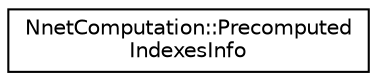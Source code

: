 digraph "Graphical Class Hierarchy"
{
  edge [fontname="Helvetica",fontsize="10",labelfontname="Helvetica",labelfontsize="10"];
  node [fontname="Helvetica",fontsize="10",shape=record];
  rankdir="LR";
  Node0 [label="NnetComputation::Precomputed\lIndexesInfo",height=0.2,width=0.4,color="black", fillcolor="white", style="filled",URL="$structkaldi_1_1nnet3_1_1NnetComputation_1_1PrecomputedIndexesInfo.html"];
}
